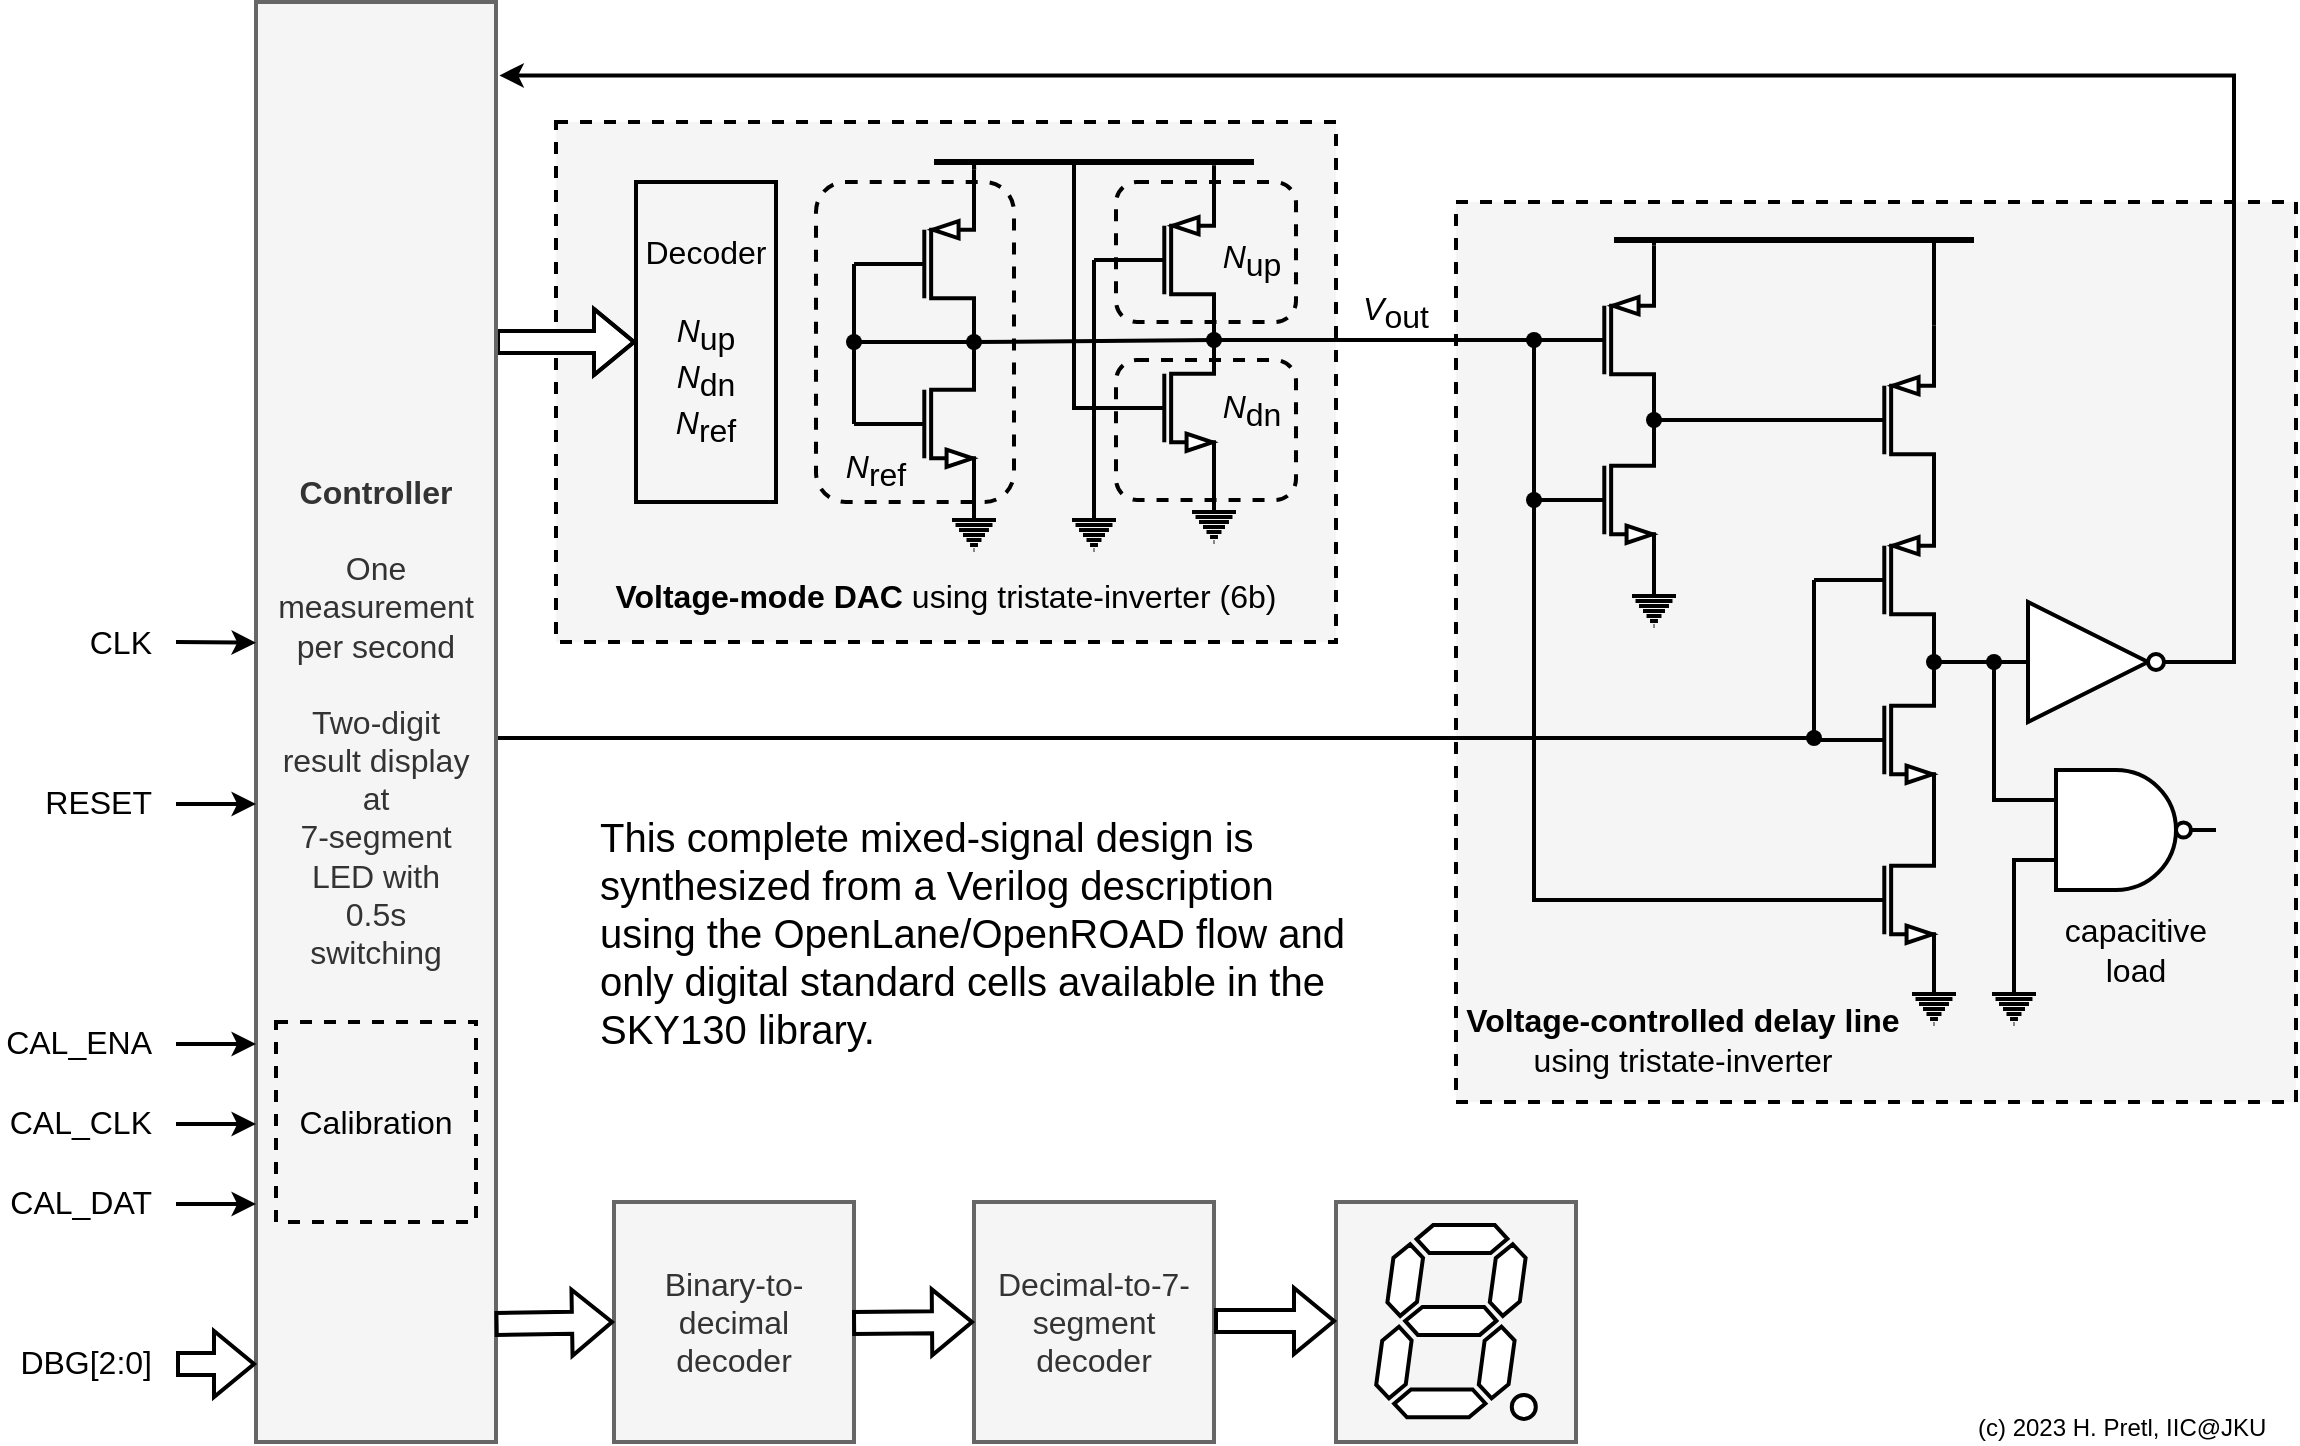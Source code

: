 <mxfile version="21.2.8" type="device">
  <diagram name="Page-1" id="-ehbrMDcGk8Br0xbLhQl">
    <mxGraphModel dx="1239" dy="1098" grid="1" gridSize="10" guides="1" tooltips="1" connect="1" arrows="1" fold="1" page="1" pageScale="1" pageWidth="1169" pageHeight="827" math="0" shadow="0">
      <root>
        <mxCell id="0" />
        <mxCell id="1" parent="0" />
        <mxCell id="TYAT_m3Qwc5HiXnAlvp4-101" value="" style="rounded=0;whiteSpace=wrap;strokeWidth=2;fontSize=16;fillColor=#f5f5f5;dashed=1;fontColor=#333333;strokeColor=default;" parent="1" vertex="1">
          <mxGeometry x="738" y="140" width="420" height="450" as="geometry" />
        </mxCell>
        <mxCell id="TYAT_m3Qwc5HiXnAlvp4-100" value="" style="rounded=0;whiteSpace=wrap;html=1;strokeWidth=2;fontSize=16;fillColor=#f5f5f5;dashed=1;fontColor=#333333;strokeColor=default;" parent="1" vertex="1">
          <mxGeometry x="288" y="100" width="390" height="260" as="geometry" />
        </mxCell>
        <mxCell id="TYAT_m3Qwc5HiXnAlvp4-6" style="edgeStyle=orthogonalEdgeStyle;rounded=0;orthogonalLoop=1;jettySize=auto;html=1;exitX=0;exitY=0.5;exitDx=0;exitDy=0;exitPerimeter=0;entryX=0;entryY=0.5;entryDx=0;entryDy=0;entryPerimeter=0;endArrow=none;endFill=0;strokeWidth=2;fontSize=16;" parent="1" source="TYAT_m3Qwc5HiXnAlvp4-1" target="TYAT_m3Qwc5HiXnAlvp4-2" edge="1">
          <mxGeometry relative="1" as="geometry">
            <Array as="points">
              <mxPoint x="917" y="359" />
              <mxPoint x="917" y="359" />
            </Array>
          </mxGeometry>
        </mxCell>
        <mxCell id="TYAT_m3Qwc5HiXnAlvp4-1" value="" style="verticalLabelPosition=bottom;shadow=0;dashed=0;align=center;html=1;verticalAlign=top;shape=mxgraph.electrical.transistors.pmos;pointerEvents=1;strokeWidth=2;fontSize=16;" parent="1" vertex="1">
          <mxGeometry x="917" y="279" width="60" height="100" as="geometry" />
        </mxCell>
        <mxCell id="TYAT_m3Qwc5HiXnAlvp4-2" value="" style="verticalLabelPosition=bottom;shadow=0;dashed=0;align=center;html=1;verticalAlign=top;shape=mxgraph.electrical.transistors.nmos;pointerEvents=1;strokeWidth=2;fontSize=16;" parent="1" vertex="1">
          <mxGeometry x="917" y="359" width="60" height="100" as="geometry" />
        </mxCell>
        <mxCell id="TYAT_m3Qwc5HiXnAlvp4-19" style="edgeStyle=orthogonalEdgeStyle;rounded=0;orthogonalLoop=1;jettySize=auto;html=1;exitX=0;exitY=0.5;exitDx=0;exitDy=0;exitPerimeter=0;entryX=0.514;entryY=0.664;entryDx=0;entryDy=0;entryPerimeter=0;endArrow=none;endFill=0;strokeWidth=2;fontSize=16;" parent="1" source="TYAT_m3Qwc5HiXnAlvp4-3" target="TYAT_m3Qwc5HiXnAlvp4-18" edge="1">
          <mxGeometry relative="1" as="geometry">
            <Array as="points">
              <mxPoint x="777" y="489" />
            </Array>
          </mxGeometry>
        </mxCell>
        <mxCell id="TYAT_m3Qwc5HiXnAlvp4-3" value="" style="verticalLabelPosition=bottom;shadow=0;dashed=0;align=center;html=1;verticalAlign=top;shape=mxgraph.electrical.transistors.nmos;pointerEvents=1;strokeWidth=2;fontSize=16;" parent="1" vertex="1">
          <mxGeometry x="917" y="439" width="60" height="100" as="geometry" />
        </mxCell>
        <mxCell id="TYAT_m3Qwc5HiXnAlvp4-4" value="" style="verticalLabelPosition=bottom;shadow=0;dashed=0;align=center;html=1;verticalAlign=top;shape=mxgraph.electrical.transistors.pmos;pointerEvents=1;strokeWidth=2;fontSize=16;" parent="1" vertex="1">
          <mxGeometry x="917" y="199" width="60" height="100" as="geometry" />
        </mxCell>
        <mxCell id="TYAT_m3Qwc5HiXnAlvp4-8" value="" style="verticalLabelPosition=bottom;shadow=0;dashed=0;align=center;html=1;verticalAlign=top;shape=mxgraph.electrical.transistors.pmos;pointerEvents=1;strokeWidth=2;fontSize=16;" parent="1" vertex="1">
          <mxGeometry x="777" y="159" width="60" height="100" as="geometry" />
        </mxCell>
        <mxCell id="TYAT_m3Qwc5HiXnAlvp4-12" value="" style="pointerEvents=1;verticalLabelPosition=bottom;shadow=0;dashed=0;align=center;html=1;verticalAlign=top;shape=mxgraph.electrical.signal_sources.protective_earth;strokeWidth=2;fontSize=16;" parent="1" vertex="1">
          <mxGeometry x="826" y="332" width="22" height="20" as="geometry" />
        </mxCell>
        <mxCell id="TYAT_m3Qwc5HiXnAlvp4-15" value="" style="endArrow=none;html=1;rounded=0;entryX=0;entryY=0.5;entryDx=0;entryDy=0;entryPerimeter=0;exitDx=0;exitDy=0;exitPerimeter=0;strokeWidth=2;fontSize=16;" parent="1" source="TYAT_m3Qwc5HiXnAlvp4-77" target="TYAT_m3Qwc5HiXnAlvp4-8" edge="1">
          <mxGeometry width="50" height="50" relative="1" as="geometry">
            <mxPoint x="667" y="279" as="sourcePoint" />
            <mxPoint x="717" y="229" as="targetPoint" />
          </mxGeometry>
        </mxCell>
        <mxCell id="TYAT_m3Qwc5HiXnAlvp4-16" value="" style="shape=waypoint;sketch=0;fillStyle=solid;size=6;pointerEvents=1;points=[];fillColor=none;resizable=0;rotatable=0;perimeter=centerPerimeter;snapToPoint=1;strokeWidth=2;fontSize=16;" parent="1" vertex="1">
          <mxGeometry x="907" y="398" width="20" height="20" as="geometry" />
        </mxCell>
        <mxCell id="TYAT_m3Qwc5HiXnAlvp4-17" value="" style="endArrow=none;html=1;rounded=0;entryDx=0;entryDy=0;entryPerimeter=0;exitX=0;exitY=0.5;exitDx=0;exitDy=0;exitPerimeter=0;strokeWidth=2;fontSize=16;" parent="1" target="TYAT_m3Qwc5HiXnAlvp4-18" edge="1">
          <mxGeometry width="50" height="50" relative="1" as="geometry">
            <mxPoint x="777" y="289" as="sourcePoint" />
            <mxPoint x="777" y="209" as="targetPoint" />
          </mxGeometry>
        </mxCell>
        <mxCell id="TYAT_m3Qwc5HiXnAlvp4-18" value="" style="shape=waypoint;sketch=0;fillStyle=solid;size=6;pointerEvents=1;points=[];fillColor=none;resizable=0;rotatable=0;perimeter=centerPerimeter;snapToPoint=1;strokeWidth=2;fontSize=16;" parent="1" vertex="1">
          <mxGeometry x="767" y="279" width="20" height="20" as="geometry" />
        </mxCell>
        <mxCell id="TYAT_m3Qwc5HiXnAlvp4-20" value="" style="verticalLabelPosition=bottom;shadow=0;dashed=0;align=center;html=1;verticalAlign=top;shape=mxgraph.electrical.transistors.nmos;pointerEvents=1;strokeWidth=2;fontSize=16;" parent="1" vertex="1">
          <mxGeometry x="777" y="239" width="60" height="100" as="geometry" />
        </mxCell>
        <mxCell id="TYAT_m3Qwc5HiXnAlvp4-22" value="" style="endArrow=none;html=1;rounded=0;strokeWidth=3;fontSize=16;" parent="1" edge="1">
          <mxGeometry width="50" height="50" relative="1" as="geometry">
            <mxPoint x="817" y="159" as="sourcePoint" />
            <mxPoint x="997" y="159" as="targetPoint" />
          </mxGeometry>
        </mxCell>
        <mxCell id="TYAT_m3Qwc5HiXnAlvp4-25" value="" style="endArrow=none;html=1;rounded=0;exitX=1;exitY=0;exitDx=0;exitDy=0;exitPerimeter=0;strokeWidth=2;fontSize=16;" parent="1" source="TYAT_m3Qwc5HiXnAlvp4-8" edge="1">
          <mxGeometry width="50" height="50" relative="1" as="geometry">
            <mxPoint x="887" y="299" as="sourcePoint" />
            <mxPoint x="837" y="159" as="targetPoint" />
          </mxGeometry>
        </mxCell>
        <mxCell id="TYAT_m3Qwc5HiXnAlvp4-27" value="" style="endArrow=none;html=1;rounded=0;exitX=1;exitY=0;exitDx=0;exitDy=0;exitPerimeter=0;strokeWidth=2;fontSize=16;" parent="1" source="TYAT_m3Qwc5HiXnAlvp4-4" edge="1">
          <mxGeometry width="50" height="50" relative="1" as="geometry">
            <mxPoint x="877" y="249" as="sourcePoint" />
            <mxPoint x="977" y="159" as="targetPoint" />
          </mxGeometry>
        </mxCell>
        <mxCell id="TYAT_m3Qwc5HiXnAlvp4-28" value="" style="shape=waypoint;sketch=0;fillStyle=solid;size=6;pointerEvents=1;points=[];fillColor=none;resizable=0;rotatable=0;perimeter=centerPerimeter;snapToPoint=1;strokeWidth=2;fontSize=16;" parent="1" vertex="1">
          <mxGeometry x="827" y="239" width="20" height="20" as="geometry" />
        </mxCell>
        <mxCell id="TYAT_m3Qwc5HiXnAlvp4-29" value="" style="endArrow=none;html=1;rounded=0;entryX=0;entryY=0.5;entryDx=0;entryDy=0;entryPerimeter=0;exitX=0.608;exitY=0.508;exitDx=0;exitDy=0;exitPerimeter=0;strokeWidth=2;fontSize=16;" parent="1" source="TYAT_m3Qwc5HiXnAlvp4-28" target="TYAT_m3Qwc5HiXnAlvp4-4" edge="1">
          <mxGeometry width="50" height="50" relative="1" as="geometry">
            <mxPoint x="877" y="309" as="sourcePoint" />
            <mxPoint x="927" y="259" as="targetPoint" />
          </mxGeometry>
        </mxCell>
        <mxCell id="TYAT_m3Qwc5HiXnAlvp4-30" value="" style="pointerEvents=1;verticalLabelPosition=bottom;shadow=0;dashed=0;align=center;html=1;verticalAlign=top;shape=mxgraph.electrical.signal_sources.protective_earth;strokeWidth=2;fontSize=16;" parent="1" vertex="1">
          <mxGeometry x="966" y="531" width="22" height="20" as="geometry" />
        </mxCell>
        <mxCell id="TYAT_m3Qwc5HiXnAlvp4-31" style="edgeStyle=orthogonalEdgeStyle;rounded=0;orthogonalLoop=1;jettySize=auto;html=1;exitX=0;exitY=0.5;exitDx=0;exitDy=0;exitPerimeter=0;entryX=0;entryY=0.5;entryDx=0;entryDy=0;entryPerimeter=0;endArrow=none;endFill=0;strokeWidth=2;fontSize=16;" parent="1" source="TYAT_m3Qwc5HiXnAlvp4-32" target="TYAT_m3Qwc5HiXnAlvp4-33" edge="1">
          <mxGeometry relative="1" as="geometry">
            <Array as="points">
              <mxPoint x="437" y="201" />
              <mxPoint x="437" y="201" />
            </Array>
          </mxGeometry>
        </mxCell>
        <mxCell id="TYAT_m3Qwc5HiXnAlvp4-44" style="edgeStyle=orthogonalEdgeStyle;rounded=0;orthogonalLoop=1;jettySize=auto;html=1;exitX=1;exitY=0;exitDx=0;exitDy=0;exitPerimeter=0;endArrow=none;endFill=0;strokeWidth=2;fontSize=16;" parent="1" source="TYAT_m3Qwc5HiXnAlvp4-32" edge="1">
          <mxGeometry relative="1" as="geometry">
            <mxPoint x="497.096" y="123.877" as="targetPoint" />
            <Array as="points">
              <mxPoint x="497" y="121" />
              <mxPoint x="497" y="121" />
            </Array>
          </mxGeometry>
        </mxCell>
        <mxCell id="TYAT_m3Qwc5HiXnAlvp4-32" value="" style="verticalLabelPosition=bottom;shadow=0;dashed=0;align=center;html=1;verticalAlign=top;shape=mxgraph.electrical.transistors.pmos;pointerEvents=1;strokeWidth=2;fontSize=16;" parent="1" vertex="1">
          <mxGeometry x="437" y="121" width="60" height="100" as="geometry" />
        </mxCell>
        <mxCell id="TYAT_m3Qwc5HiXnAlvp4-33" value="" style="verticalLabelPosition=bottom;shadow=0;dashed=0;align=center;html=1;verticalAlign=top;shape=mxgraph.electrical.transistors.nmos;pointerEvents=1;strokeWidth=2;fontSize=16;" parent="1" vertex="1">
          <mxGeometry x="437" y="201" width="60" height="100" as="geometry" />
        </mxCell>
        <mxCell id="TYAT_m3Qwc5HiXnAlvp4-34" value="" style="shape=waypoint;sketch=0;fillStyle=solid;size=6;pointerEvents=1;points=[];fillColor=none;resizable=0;rotatable=0;perimeter=centerPerimeter;snapToPoint=1;strokeWidth=2;fontSize=16;" parent="1" vertex="1">
          <mxGeometry x="427" y="200" width="20" height="20" as="geometry" />
        </mxCell>
        <mxCell id="TYAT_m3Qwc5HiXnAlvp4-35" value="" style="pointerEvents=1;verticalLabelPosition=bottom;shadow=0;dashed=0;align=center;html=1;verticalAlign=top;shape=mxgraph.electrical.signal_sources.protective_earth;strokeWidth=2;fontSize=16;" parent="1" vertex="1">
          <mxGeometry x="486" y="294" width="22" height="20" as="geometry" />
        </mxCell>
        <mxCell id="TYAT_m3Qwc5HiXnAlvp4-43" style="edgeStyle=orthogonalEdgeStyle;rounded=0;orthogonalLoop=1;jettySize=auto;html=1;exitX=0;exitY=0.5;exitDx=0;exitDy=0;exitPerimeter=0;endArrow=none;endFill=0;strokeWidth=2;fontSize=16;" parent="1" source="TYAT_m3Qwc5HiXnAlvp4-38" edge="1">
          <mxGeometry relative="1" as="geometry">
            <mxPoint x="547" y="120" as="targetPoint" />
            <Array as="points">
              <mxPoint x="547" y="243" />
              <mxPoint x="547" y="120" />
            </Array>
          </mxGeometry>
        </mxCell>
        <mxCell id="TYAT_m3Qwc5HiXnAlvp4-38" value="" style="verticalLabelPosition=bottom;shadow=0;dashed=0;align=center;html=1;verticalAlign=top;shape=mxgraph.electrical.transistors.nmos;pointerEvents=1;strokeWidth=2;fontSize=16;" parent="1" vertex="1">
          <mxGeometry x="557" y="193" width="60" height="100" as="geometry" />
        </mxCell>
        <mxCell id="TYAT_m3Qwc5HiXnAlvp4-39" value="" style="pointerEvents=1;verticalLabelPosition=bottom;shadow=0;dashed=0;align=center;html=1;verticalAlign=top;shape=mxgraph.electrical.signal_sources.protective_earth;strokeWidth=2;fontSize=16;" parent="1" vertex="1">
          <mxGeometry x="606" y="290" width="22" height="20" as="geometry" />
        </mxCell>
        <mxCell id="TYAT_m3Qwc5HiXnAlvp4-45" style="edgeStyle=orthogonalEdgeStyle;rounded=0;orthogonalLoop=1;jettySize=auto;html=1;exitX=1;exitY=0;exitDx=0;exitDy=0;exitPerimeter=0;endArrow=none;endFill=0;strokeWidth=2;fontSize=16;" parent="1" source="TYAT_m3Qwc5HiXnAlvp4-40" edge="1">
          <mxGeometry relative="1" as="geometry">
            <mxPoint x="617.096" y="121.781" as="targetPoint" />
          </mxGeometry>
        </mxCell>
        <mxCell id="TYAT_m3Qwc5HiXnAlvp4-48" style="edgeStyle=orthogonalEdgeStyle;rounded=0;orthogonalLoop=1;jettySize=auto;html=1;exitX=0;exitY=0.5;exitDx=0;exitDy=0;exitPerimeter=0;entryX=0.5;entryY=0;entryDx=0;entryDy=0;entryPerimeter=0;endArrow=none;endFill=0;strokeWidth=2;fontSize=16;" parent="1" edge="1">
          <mxGeometry relative="1" as="geometry">
            <mxPoint x="557" y="169" as="sourcePoint" />
            <mxPoint x="557" y="294" as="targetPoint" />
            <Array as="points">
              <mxPoint x="557" y="270" />
              <mxPoint x="557" y="270" />
            </Array>
          </mxGeometry>
        </mxCell>
        <mxCell id="TYAT_m3Qwc5HiXnAlvp4-40" value="" style="verticalLabelPosition=bottom;shadow=0;dashed=0;align=center;html=1;verticalAlign=top;shape=mxgraph.electrical.transistors.pmos;pointerEvents=1;strokeWidth=2;fontSize=16;" parent="1" vertex="1">
          <mxGeometry x="557" y="119" width="60" height="100" as="geometry" />
        </mxCell>
        <mxCell id="TYAT_m3Qwc5HiXnAlvp4-41" value="" style="endArrow=none;html=1;rounded=0;strokeWidth=3;fontSize=16;" parent="1" edge="1">
          <mxGeometry width="50" height="50" relative="1" as="geometry">
            <mxPoint x="477" y="120" as="sourcePoint" />
            <mxPoint x="637" y="120" as="targetPoint" />
          </mxGeometry>
        </mxCell>
        <mxCell id="TYAT_m3Qwc5HiXnAlvp4-46" value="" style="endArrow=none;html=1;rounded=0;exitX=1;exitY=0;exitDx=0;exitDy=0;exitPerimeter=0;strokeWidth=2;fontSize=16;" parent="1" source="TYAT_m3Qwc5HiXnAlvp4-40" edge="1">
          <mxGeometry width="50" height="50" relative="1" as="geometry">
            <mxPoint x="587" y="150" as="sourcePoint" />
            <mxPoint x="617" y="120" as="targetPoint" />
          </mxGeometry>
        </mxCell>
        <mxCell id="TYAT_m3Qwc5HiXnAlvp4-47" value="" style="pointerEvents=1;verticalLabelPosition=bottom;shadow=0;dashed=0;align=center;html=1;verticalAlign=top;shape=mxgraph.electrical.signal_sources.protective_earth;strokeWidth=2;fontSize=16;" parent="1" vertex="1">
          <mxGeometry x="546" y="294" width="22" height="20" as="geometry" />
        </mxCell>
        <mxCell id="TYAT_m3Qwc5HiXnAlvp4-49" value="" style="shape=waypoint;sketch=0;fillStyle=solid;size=6;pointerEvents=1;points=[];fillColor=none;resizable=0;rotatable=0;perimeter=centerPerimeter;snapToPoint=1;strokeWidth=2;fontSize=16;" parent="1" vertex="1">
          <mxGeometry x="487" y="200" width="20" height="20" as="geometry" />
        </mxCell>
        <mxCell id="TYAT_m3Qwc5HiXnAlvp4-50" value="" style="shape=waypoint;sketch=0;fillStyle=solid;size=6;pointerEvents=1;points=[];fillColor=none;resizable=0;rotatable=0;perimeter=centerPerimeter;snapToPoint=1;strokeWidth=2;fontSize=16;" parent="1" vertex="1">
          <mxGeometry x="607" y="199" width="20" height="20" as="geometry" />
        </mxCell>
        <mxCell id="TYAT_m3Qwc5HiXnAlvp4-52" value="" style="endArrow=none;html=1;rounded=0;exitX=0.643;exitY=0.591;exitDx=0;exitDy=0;exitPerimeter=0;entryX=0.643;entryY=0.5;entryDx=0;entryDy=0;entryPerimeter=0;strokeWidth=2;fontSize=16;" parent="1" source="TYAT_m3Qwc5HiXnAlvp4-34" target="TYAT_m3Qwc5HiXnAlvp4-49" edge="1">
          <mxGeometry width="50" height="50" relative="1" as="geometry">
            <mxPoint x="587" y="270" as="sourcePoint" />
            <mxPoint x="637" y="220" as="targetPoint" />
          </mxGeometry>
        </mxCell>
        <mxCell id="TYAT_m3Qwc5HiXnAlvp4-53" value="" style="endArrow=none;html=1;rounded=0;entryX=0.552;entryY=0.618;entryDx=0;entryDy=0;entryPerimeter=0;strokeWidth=2;fontSize=16;" parent="1" source="TYAT_m3Qwc5HiXnAlvp4-49" target="TYAT_m3Qwc5HiXnAlvp4-50" edge="1">
          <mxGeometry width="50" height="50" relative="1" as="geometry">
            <mxPoint x="587" y="270" as="sourcePoint" />
            <mxPoint x="637" y="220" as="targetPoint" />
          </mxGeometry>
        </mxCell>
        <mxCell id="TYAT_m3Qwc5HiXnAlvp4-54" value="" style="rounded=1;whiteSpace=wrap;html=1;fillColor=none;dashed=1;fontSize=16;strokeWidth=2;" parent="1" vertex="1">
          <mxGeometry x="418" y="130" width="99" height="160" as="geometry" />
        </mxCell>
        <mxCell id="TYAT_m3Qwc5HiXnAlvp4-55" value="" style="rounded=1;whiteSpace=wrap;html=1;fillColor=none;dashed=1;fontSize=16;strokeWidth=2;" parent="1" vertex="1">
          <mxGeometry x="568" y="130" width="90" height="70" as="geometry" />
        </mxCell>
        <mxCell id="TYAT_m3Qwc5HiXnAlvp4-56" value="" style="rounded=1;whiteSpace=wrap;html=1;fillColor=none;dashed=1;fontSize=16;strokeWidth=2;" parent="1" vertex="1">
          <mxGeometry x="568" y="219" width="90" height="70" as="geometry" />
        </mxCell>
        <mxCell id="TYAT_m3Qwc5HiXnAlvp4-58" value="&lt;font style=&quot;font-size: 16px;&quot;&gt;&lt;i style=&quot;font-size: 16px;&quot;&gt;N&lt;/i&gt;&lt;sub style=&quot;font-size: 16px;&quot;&gt;up&lt;/sub&gt;&lt;/font&gt;" style="text;html=1;strokeColor=none;fillColor=none;align=center;verticalAlign=middle;whiteSpace=wrap;rounded=0;fontSize=16;strokeWidth=2;" parent="1" vertex="1">
          <mxGeometry x="606" y="154" width="60" height="30" as="geometry" />
        </mxCell>
        <mxCell id="TYAT_m3Qwc5HiXnAlvp4-59" value="&lt;font style=&quot;font-size: 16px;&quot;&gt;&lt;i style=&quot;font-size: 16px;&quot;&gt;N&lt;/i&gt;&lt;sub style=&quot;font-size: 16px;&quot;&gt;dn&lt;/sub&gt;&lt;/font&gt;" style="text;html=1;strokeColor=none;fillColor=none;align=center;verticalAlign=middle;whiteSpace=wrap;rounded=0;fontSize=16;strokeWidth=2;" parent="1" vertex="1">
          <mxGeometry x="606" y="229" width="60" height="30" as="geometry" />
        </mxCell>
        <mxCell id="TYAT_m3Qwc5HiXnAlvp4-60" value="&lt;font style=&quot;font-size: 16px;&quot;&gt;&lt;span style=&quot;font-style: italic; font-size: 16px;&quot;&gt;N&lt;/span&gt;&lt;span style=&quot;font-size: 16px;&quot;&gt;&lt;sub style=&quot;font-size: 16px;&quot;&gt;ref&lt;/sub&gt;&lt;/span&gt;&lt;/font&gt;" style="text;html=1;strokeColor=none;fillColor=none;align=center;verticalAlign=middle;whiteSpace=wrap;rounded=0;fontSize=16;strokeWidth=2;" parent="1" vertex="1">
          <mxGeometry x="418" y="259" width="60" height="30" as="geometry" />
        </mxCell>
        <mxCell id="TYAT_m3Qwc5HiXnAlvp4-63" value="&lt;font style=&quot;font-size: 16px;&quot;&gt;Decoder&lt;br style=&quot;font-size: 16px;&quot;&gt;&lt;br style=&quot;font-size: 16px;&quot;&gt;&lt;i style=&quot;font-size: 16px;&quot;&gt;N&lt;/i&gt;&lt;sub style=&quot;font-size: 16px;&quot;&gt;up&lt;/sub&gt;&lt;br style=&quot;font-size: 16px;&quot;&gt;&lt;i style=&quot;font-size: 16px;&quot;&gt;N&lt;/i&gt;&lt;sub style=&quot;font-size: 16px;&quot;&gt;dn&lt;/sub&gt;&lt;br style=&quot;font-size: 16px;&quot;&gt;&lt;i style=&quot;font-size: 16px;&quot;&gt;N&lt;/i&gt;&lt;sub style=&quot;font-size: 16px;&quot;&gt;ref&lt;/sub&gt;&lt;br style=&quot;font-size: 16px;&quot;&gt;&lt;/font&gt;" style="rounded=0;whiteSpace=wrap;html=1;fillColor=none;strokeWidth=2;fontSize=16;" parent="1" vertex="1">
          <mxGeometry x="328" y="130" width="70" height="160" as="geometry" />
        </mxCell>
        <mxCell id="TYAT_m3Qwc5HiXnAlvp4-64" value="&lt;b&gt;Voltage-mode DAC&lt;/b&gt; using tristate-inverter (6b)" style="text;html=1;strokeColor=none;fillColor=none;align=center;verticalAlign=middle;whiteSpace=wrap;rounded=0;fontSize=16;strokeWidth=2;" parent="1" vertex="1">
          <mxGeometry x="313" y="322" width="340" height="30" as="geometry" />
        </mxCell>
        <mxCell id="TYAT_m3Qwc5HiXnAlvp4-65" value="" style="shape=flexArrow;endArrow=classic;html=1;rounded=0;entryX=0;entryY=0.5;entryDx=0;entryDy=0;fillColor=default;strokeWidth=2;fontSize=16;" parent="1" target="TYAT_m3Qwc5HiXnAlvp4-63" edge="1">
          <mxGeometry width="50" height="50" relative="1" as="geometry">
            <mxPoint x="258" y="210" as="sourcePoint" />
            <mxPoint x="157" y="200" as="targetPoint" />
            <Array as="points">
              <mxPoint x="288" y="210" />
            </Array>
          </mxGeometry>
        </mxCell>
        <mxCell id="TYAT_m3Qwc5HiXnAlvp4-71" style="edgeStyle=orthogonalEdgeStyle;rounded=0;orthogonalLoop=1;jettySize=auto;html=1;exitX=0;exitY=0.25;exitDx=0;exitDy=0;exitPerimeter=0;entryX=0.648;entryY=0.996;entryDx=0;entryDy=0;entryPerimeter=0;endArrow=none;endFill=0;strokeWidth=2;fontSize=16;" parent="1" source="TYAT_m3Qwc5HiXnAlvp4-66" target="TYAT_m3Qwc5HiXnAlvp4-70" edge="1">
          <mxGeometry relative="1" as="geometry">
            <Array as="points">
              <mxPoint x="1007" y="439" />
            </Array>
          </mxGeometry>
        </mxCell>
        <mxCell id="TYAT_m3Qwc5HiXnAlvp4-66" value="" style="verticalLabelPosition=bottom;shadow=0;dashed=0;align=center;html=1;verticalAlign=top;shape=mxgraph.electrical.logic_gates.logic_gate;operation=and;negating=1;negSize=0.15;strokeWidth=2;fontSize=16;" parent="1" vertex="1">
          <mxGeometry x="1018" y="424" width="100" height="60" as="geometry" />
        </mxCell>
        <mxCell id="TYAT_m3Qwc5HiXnAlvp4-91" style="edgeStyle=orthogonalEdgeStyle;rounded=0;orthogonalLoop=1;jettySize=auto;html=1;exitX=1;exitY=0.5;exitDx=0;exitDy=0;exitPerimeter=0;entryX=1.014;entryY=0.051;entryDx=0;entryDy=0;entryPerimeter=0;strokeWidth=2;" parent="1" source="TYAT_m3Qwc5HiXnAlvp4-67" target="TYAT_m3Qwc5HiXnAlvp4-86" edge="1">
          <mxGeometry relative="1" as="geometry">
            <Array as="points">
              <mxPoint x="1127" y="370" />
              <mxPoint x="1127" y="77" />
            </Array>
          </mxGeometry>
        </mxCell>
        <mxCell id="TYAT_m3Qwc5HiXnAlvp4-67" value="" style="verticalLabelPosition=bottom;shadow=0;dashed=0;align=center;html=1;verticalAlign=top;shape=mxgraph.electrical.logic_gates.inverter_2;strokeWidth=2;fontSize=16;" parent="1" vertex="1">
          <mxGeometry x="1007" y="340" width="100" height="60" as="geometry" />
        </mxCell>
        <mxCell id="TYAT_m3Qwc5HiXnAlvp4-68" value="" style="shape=waypoint;sketch=0;fillStyle=solid;size=6;pointerEvents=1;points=[];fillColor=none;resizable=0;rotatable=0;perimeter=centerPerimeter;snapToPoint=1;strokeWidth=2;fontSize=16;" parent="1" vertex="1">
          <mxGeometry x="967" y="360" width="20" height="20" as="geometry" />
        </mxCell>
        <mxCell id="TYAT_m3Qwc5HiXnAlvp4-69" value="" style="endArrow=none;html=1;rounded=0;entryX=0;entryY=0.5;entryDx=0;entryDy=0;entryPerimeter=0;strokeWidth=2;fontSize=16;" parent="1" source="TYAT_m3Qwc5HiXnAlvp4-68" target="TYAT_m3Qwc5HiXnAlvp4-67" edge="1">
          <mxGeometry width="50" height="50" relative="1" as="geometry">
            <mxPoint x="987" y="480" as="sourcePoint" />
            <mxPoint x="1037" y="430" as="targetPoint" />
          </mxGeometry>
        </mxCell>
        <mxCell id="TYAT_m3Qwc5HiXnAlvp4-70" value="" style="shape=waypoint;sketch=0;fillStyle=solid;size=6;pointerEvents=1;points=[];fillColor=none;resizable=0;rotatable=0;perimeter=centerPerimeter;snapToPoint=1;strokeWidth=2;fontSize=16;" parent="1" vertex="1">
          <mxGeometry x="997" y="360" width="20" height="20" as="geometry" />
        </mxCell>
        <mxCell id="TYAT_m3Qwc5HiXnAlvp4-74" style="edgeStyle=orthogonalEdgeStyle;rounded=0;orthogonalLoop=1;jettySize=auto;html=1;exitX=0.5;exitY=0;exitDx=0;exitDy=0;exitPerimeter=0;entryX=0;entryY=0.75;entryDx=0;entryDy=0;entryPerimeter=0;endArrow=none;endFill=0;strokeWidth=2;fontSize=16;" parent="1" source="TYAT_m3Qwc5HiXnAlvp4-72" target="TYAT_m3Qwc5HiXnAlvp4-66" edge="1">
          <mxGeometry relative="1" as="geometry">
            <Array as="points">
              <mxPoint x="1017" y="469" />
            </Array>
          </mxGeometry>
        </mxCell>
        <mxCell id="TYAT_m3Qwc5HiXnAlvp4-72" value="" style="pointerEvents=1;verticalLabelPosition=bottom;shadow=0;dashed=0;align=center;html=1;verticalAlign=top;shape=mxgraph.electrical.signal_sources.protective_earth;strokeWidth=2;fontSize=16;" parent="1" vertex="1">
          <mxGeometry x="1006" y="531" width="22" height="20" as="geometry" />
        </mxCell>
        <mxCell id="TYAT_m3Qwc5HiXnAlvp4-78" value="" style="endArrow=none;html=1;rounded=0;entryDx=0;entryDy=0;entryPerimeter=0;exitDx=0;exitDy=0;exitPerimeter=0;strokeWidth=2;fontSize=16;" parent="1" source="TYAT_m3Qwc5HiXnAlvp4-18" target="TYAT_m3Qwc5HiXnAlvp4-77" edge="1">
          <mxGeometry width="50" height="50" relative="1" as="geometry">
            <mxPoint x="777" y="289" as="sourcePoint" />
            <mxPoint x="777" y="209" as="targetPoint" />
          </mxGeometry>
        </mxCell>
        <mxCell id="TYAT_m3Qwc5HiXnAlvp4-77" value="" style="shape=waypoint;sketch=0;fillStyle=solid;size=6;pointerEvents=1;points=[];fillColor=none;resizable=0;rotatable=0;perimeter=centerPerimeter;snapToPoint=1;strokeWidth=2;fontSize=16;" parent="1" vertex="1">
          <mxGeometry x="767" y="199" width="20" height="20" as="geometry" />
        </mxCell>
        <mxCell id="TYAT_m3Qwc5HiXnAlvp4-81" value="" style="endArrow=none;html=1;rounded=0;entryX=0.367;entryY=0.567;entryDx=0;entryDy=0;entryPerimeter=0;strokeWidth=2;exitX=0.629;exitY=0.671;exitDx=0;exitDy=0;exitPerimeter=0;fontSize=16;" parent="1" source="TYAT_m3Qwc5HiXnAlvp4-50" target="TYAT_m3Qwc5HiXnAlvp4-77" edge="1">
          <mxGeometry width="50" height="50" relative="1" as="geometry">
            <mxPoint x="717" y="215.573" as="sourcePoint" />
            <mxPoint x="857" y="290" as="targetPoint" />
          </mxGeometry>
        </mxCell>
        <mxCell id="TYAT_m3Qwc5HiXnAlvp4-82" value="&lt;font style=&quot;font-size: 16px;&quot;&gt;&lt;i style=&quot;font-size: 16px;&quot;&gt;V&lt;/i&gt;&lt;sub style=&quot;font-size: 16px;&quot;&gt;out&lt;/sub&gt;&lt;/font&gt;" style="text;html=1;strokeColor=none;fillColor=none;align=center;verticalAlign=middle;whiteSpace=wrap;rounded=0;fontSize=16;strokeWidth=2;" parent="1" vertex="1">
          <mxGeometry x="678" y="180" width="60" height="30" as="geometry" />
        </mxCell>
        <mxCell id="TYAT_m3Qwc5HiXnAlvp4-83" value="&lt;span style=&quot;font-size: 16px;&quot;&gt;capacitive load&lt;/span&gt;" style="text;html=1;strokeColor=none;fillColor=none;align=center;verticalAlign=middle;whiteSpace=wrap;rounded=0;fontSize=16;strokeWidth=2;" parent="1" vertex="1">
          <mxGeometry x="1038" y="489" width="80" height="50" as="geometry" />
        </mxCell>
        <mxCell id="TYAT_m3Qwc5HiXnAlvp4-84" value="" style="endArrow=none;html=1;rounded=0;entryX=0.269;entryY=0.364;entryDx=0;entryDy=0;entryPerimeter=0;strokeWidth=2;fontSize=16;" parent="1" target="TYAT_m3Qwc5HiXnAlvp4-16" edge="1">
          <mxGeometry width="50" height="50" relative="1" as="geometry">
            <mxPoint x="258" y="408" as="sourcePoint" />
            <mxPoint x="597" y="380" as="targetPoint" />
          </mxGeometry>
        </mxCell>
        <mxCell id="TYAT_m3Qwc5HiXnAlvp4-85" value="&lt;b&gt;Voltage-controlled delay line&lt;/b&gt; using tristate-inverter" style="text;html=1;strokeColor=none;fillColor=none;align=center;verticalAlign=middle;whiteSpace=wrap;rounded=0;fontSize=16;strokeWidth=2;" parent="1" vertex="1">
          <mxGeometry x="736" y="534" width="231" height="50" as="geometry" />
        </mxCell>
        <mxCell id="TYAT_m3Qwc5HiXnAlvp4-86" value="&lt;b&gt;Controller&lt;/b&gt;&lt;br&gt;&lt;br&gt;One measurement per second&lt;br&gt;&lt;br&gt;Two-digit&lt;br&gt;result display&lt;br&gt;at&lt;br&gt;7-segment&lt;br&gt;LED with &lt;br&gt;0.5s&lt;br&gt;switching" style="rounded=0;whiteSpace=wrap;html=1;strokeWidth=2;fontSize=16;fillColor=#f5f5f5;fontColor=#333333;strokeColor=#666666;align=center;" parent="1" vertex="1">
          <mxGeometry x="138" y="40" width="120" height="720" as="geometry" />
        </mxCell>
        <mxCell id="TYAT_m3Qwc5HiXnAlvp4-87" value="Binary-to-decimal&lt;br&gt;decoder" style="rounded=0;whiteSpace=wrap;html=1;strokeWidth=2;fontSize=16;fillColor=#f5f5f5;fontColor=#333333;strokeColor=#666666;" parent="1" vertex="1">
          <mxGeometry x="317" y="640" width="120" height="120" as="geometry" />
        </mxCell>
        <mxCell id="TYAT_m3Qwc5HiXnAlvp4-88" value="Decimal-to-7-segment decoder" style="rounded=0;whiteSpace=wrap;html=1;strokeWidth=2;fontSize=16;fillColor=#f5f5f5;fontColor=#333333;strokeColor=#666666;" parent="1" vertex="1">
          <mxGeometry x="497" y="640" width="120" height="120" as="geometry" />
        </mxCell>
        <mxCell id="TYAT_m3Qwc5HiXnAlvp4-90" value="" style="rounded=0;whiteSpace=wrap;html=1;strokeWidth=2;fillColor=#f5f5f5;fontColor=#333333;strokeColor=#666666;" parent="1" vertex="1">
          <mxGeometry x="678" y="640" width="120" height="120" as="geometry" />
        </mxCell>
        <mxCell id="TYAT_m3Qwc5HiXnAlvp4-89" value="" style="verticalLabelPosition=bottom;shadow=0;dashed=0;align=center;html=1;verticalAlign=top;shape=mxgraph.electrical.opto_electronics.7_segment_display_with_dp;pointerEvents=1;strokeWidth=2;" parent="1" vertex="1">
          <mxGeometry x="698.1" y="651.55" width="79.8" height="96.9" as="geometry" />
        </mxCell>
        <mxCell id="TYAT_m3Qwc5HiXnAlvp4-93" value="" style="endArrow=classic;html=1;rounded=0;strokeWidth=2;" parent="1" edge="1">
          <mxGeometry width="50" height="50" relative="1" as="geometry">
            <mxPoint x="98" y="441" as="sourcePoint" />
            <mxPoint x="138" y="441" as="targetPoint" />
          </mxGeometry>
        </mxCell>
        <mxCell id="TYAT_m3Qwc5HiXnAlvp4-94" value="CLK" style="text;html=1;strokeColor=none;fillColor=none;align=right;verticalAlign=middle;whiteSpace=wrap;rounded=0;fontSize=16;strokeWidth=2;labelPosition=center;verticalLabelPosition=middle;" parent="1" vertex="1">
          <mxGeometry x="28" y="340" width="60" height="39" as="geometry" />
        </mxCell>
        <mxCell id="TYAT_m3Qwc5HiXnAlvp4-95" value="RESET" style="text;html=1;strokeColor=none;fillColor=none;align=right;verticalAlign=middle;whiteSpace=wrap;rounded=0;fontSize=16;strokeWidth=2;labelPosition=center;verticalLabelPosition=middle;" parent="1" vertex="1">
          <mxGeometry x="28" y="420" width="60" height="39" as="geometry" />
        </mxCell>
        <mxCell id="TYAT_m3Qwc5HiXnAlvp4-97" value="" style="shape=flexArrow;endArrow=classic;html=1;rounded=0;entryX=0;entryY=0.5;entryDx=0;entryDy=0;exitX=0.994;exitY=0.918;exitDx=0;exitDy=0;exitPerimeter=0;fontSize=11;strokeWidth=2;" parent="1" source="TYAT_m3Qwc5HiXnAlvp4-86" target="TYAT_m3Qwc5HiXnAlvp4-87" edge="1">
          <mxGeometry width="50" height="50" relative="1" as="geometry">
            <mxPoint x="268" y="760" as="sourcePoint" />
            <mxPoint x="318" y="710" as="targetPoint" />
          </mxGeometry>
        </mxCell>
        <mxCell id="TYAT_m3Qwc5HiXnAlvp4-98" value="" style="shape=flexArrow;endArrow=classic;html=1;rounded=0;entryX=0;entryY=0.5;entryDx=0;entryDy=0;fontSize=11;strokeWidth=2;exitX=0.992;exitY=0.504;exitDx=0;exitDy=0;exitPerimeter=0;" parent="1" source="TYAT_m3Qwc5HiXnAlvp4-87" target="TYAT_m3Qwc5HiXnAlvp4-88" edge="1">
          <mxGeometry width="50" height="50" relative="1" as="geometry">
            <mxPoint x="438" y="700" as="sourcePoint" />
            <mxPoint x="487" y="699.5" as="targetPoint" />
          </mxGeometry>
        </mxCell>
        <mxCell id="TYAT_m3Qwc5HiXnAlvp4-99" value="" style="shape=flexArrow;endArrow=classic;html=1;rounded=0;entryX=0;entryY=0.5;entryDx=0;entryDy=0;fontSize=11;strokeWidth=2;exitX=0.992;exitY=0.504;exitDx=0;exitDy=0;exitPerimeter=0;" parent="1" edge="1">
          <mxGeometry width="50" height="50" relative="1" as="geometry">
            <mxPoint x="617" y="699.5" as="sourcePoint" />
            <mxPoint x="678" y="699.5" as="targetPoint" />
          </mxGeometry>
        </mxCell>
        <mxCell id="TYAT_m3Qwc5HiXnAlvp4-102" value="" style="endArrow=classic;html=1;rounded=0;strokeWidth=2;" parent="1" edge="1">
          <mxGeometry width="50" height="50" relative="1" as="geometry">
            <mxPoint x="98" y="360" as="sourcePoint" />
            <mxPoint x="138" y="360.35" as="targetPoint" />
          </mxGeometry>
        </mxCell>
        <mxCell id="TYAT_m3Qwc5HiXnAlvp4-103" value="This complete mixed-signal design is synthesized from a Verilog description using the OpenLane/OpenROAD flow and only digital standard cells available in the SKY130 library." style="text;html=1;strokeColor=none;fillColor=none;align=left;verticalAlign=middle;whiteSpace=wrap;rounded=0;fontSize=20;" parent="1" vertex="1">
          <mxGeometry x="308" y="430" width="380" height="150" as="geometry" />
        </mxCell>
        <mxCell id="JVz7hkCXj1uAFaqGwZjH-2" value="" style="shape=flexArrow;endArrow=classic;html=1;rounded=0;entryX=0;entryY=0.5;entryDx=0;entryDy=0;fillColor=default;strokeWidth=2;fontSize=16;" parent="1" edge="1">
          <mxGeometry width="50" height="50" relative="1" as="geometry">
            <mxPoint x="98" y="721" as="sourcePoint" />
            <mxPoint x="138" y="721" as="targetPoint" />
            <Array as="points">
              <mxPoint x="98" y="721" />
            </Array>
          </mxGeometry>
        </mxCell>
        <mxCell id="JVz7hkCXj1uAFaqGwZjH-3" value="" style="endArrow=classic;html=1;rounded=0;strokeWidth=2;" parent="1" edge="1">
          <mxGeometry width="50" height="50" relative="1" as="geometry">
            <mxPoint x="98" y="561" as="sourcePoint" />
            <mxPoint x="138" y="561" as="targetPoint" />
          </mxGeometry>
        </mxCell>
        <mxCell id="JVz7hkCXj1uAFaqGwZjH-4" value="" style="endArrow=classic;html=1;rounded=0;strokeWidth=2;" parent="1" edge="1">
          <mxGeometry width="50" height="50" relative="1" as="geometry">
            <mxPoint x="98" y="601" as="sourcePoint" />
            <mxPoint x="138" y="601" as="targetPoint" />
          </mxGeometry>
        </mxCell>
        <mxCell id="JVz7hkCXj1uAFaqGwZjH-5" value="" style="endArrow=classic;html=1;rounded=0;strokeWidth=2;" parent="1" edge="1">
          <mxGeometry width="50" height="50" relative="1" as="geometry">
            <mxPoint x="98" y="641" as="sourcePoint" />
            <mxPoint x="138" y="641" as="targetPoint" />
          </mxGeometry>
        </mxCell>
        <mxCell id="JVz7hkCXj1uAFaqGwZjH-6" value="&lt;font style=&quot;font-size: 16px;&quot;&gt;Calibration&lt;br style=&quot;font-size: 16px;&quot;&gt;&lt;/font&gt;" style="rounded=0;whiteSpace=wrap;html=1;fillColor=none;strokeWidth=2;fontSize=16;dashed=1;" parent="1" vertex="1">
          <mxGeometry x="148" y="550" width="100" height="100" as="geometry" />
        </mxCell>
        <mxCell id="JVz7hkCXj1uAFaqGwZjH-7" value="CAL_ENA" style="text;html=1;strokeColor=none;fillColor=none;align=right;verticalAlign=middle;whiteSpace=wrap;rounded=0;fontSize=16;strokeWidth=2;labelPosition=center;verticalLabelPosition=middle;" parent="1" vertex="1">
          <mxGeometry x="10" y="540" width="78" height="39" as="geometry" />
        </mxCell>
        <mxCell id="JVz7hkCXj1uAFaqGwZjH-8" value="CAL_CLK" style="text;html=1;strokeColor=none;fillColor=none;align=right;verticalAlign=middle;whiteSpace=wrap;rounded=0;fontSize=16;strokeWidth=2;labelPosition=center;verticalLabelPosition=middle;" parent="1" vertex="1">
          <mxGeometry x="10" y="580.5" width="78" height="39" as="geometry" />
        </mxCell>
        <mxCell id="JVz7hkCXj1uAFaqGwZjH-9" value="CAL_DAT" style="text;html=1;strokeColor=none;fillColor=none;align=right;verticalAlign=middle;whiteSpace=wrap;rounded=0;fontSize=16;strokeWidth=2;labelPosition=center;verticalLabelPosition=middle;" parent="1" vertex="1">
          <mxGeometry x="10" y="620.5" width="78" height="39" as="geometry" />
        </mxCell>
        <mxCell id="JVz7hkCXj1uAFaqGwZjH-10" value="DBG[2:0]" style="text;html=1;strokeColor=none;fillColor=none;align=right;verticalAlign=middle;whiteSpace=wrap;rounded=0;fontSize=16;strokeWidth=2;labelPosition=center;verticalLabelPosition=middle;" parent="1" vertex="1">
          <mxGeometry x="10" y="700.5" width="78" height="39" as="geometry" />
        </mxCell>
        <mxCell id="ArpLkf8-aVes9UoR7aM2-1" value="(c) 2023 H. Pretl, IIC@JKU" style="text;html=1;strokeColor=none;fillColor=none;align=left;verticalAlign=middle;whiteSpace=wrap;rounded=0;fontSize=12;" vertex="1" parent="1">
          <mxGeometry x="997" y="745.45" width="157" height="14.55" as="geometry" />
        </mxCell>
      </root>
    </mxGraphModel>
  </diagram>
</mxfile>
